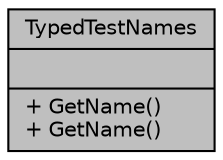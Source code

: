 digraph "TypedTestNames"
{
 // LATEX_PDF_SIZE
  bgcolor="transparent";
  edge [fontname="Helvetica",fontsize="10",labelfontname="Helvetica",labelfontsize="10"];
  node [fontname="Helvetica",fontsize="10",shape=record];
  Node1 [label="{TypedTestNames\n||+ GetName()\l+ GetName()\l}",height=0.2,width=0.4,color="black", fillcolor="grey75", style="filled", fontcolor="black",tooltip=" "];
}
